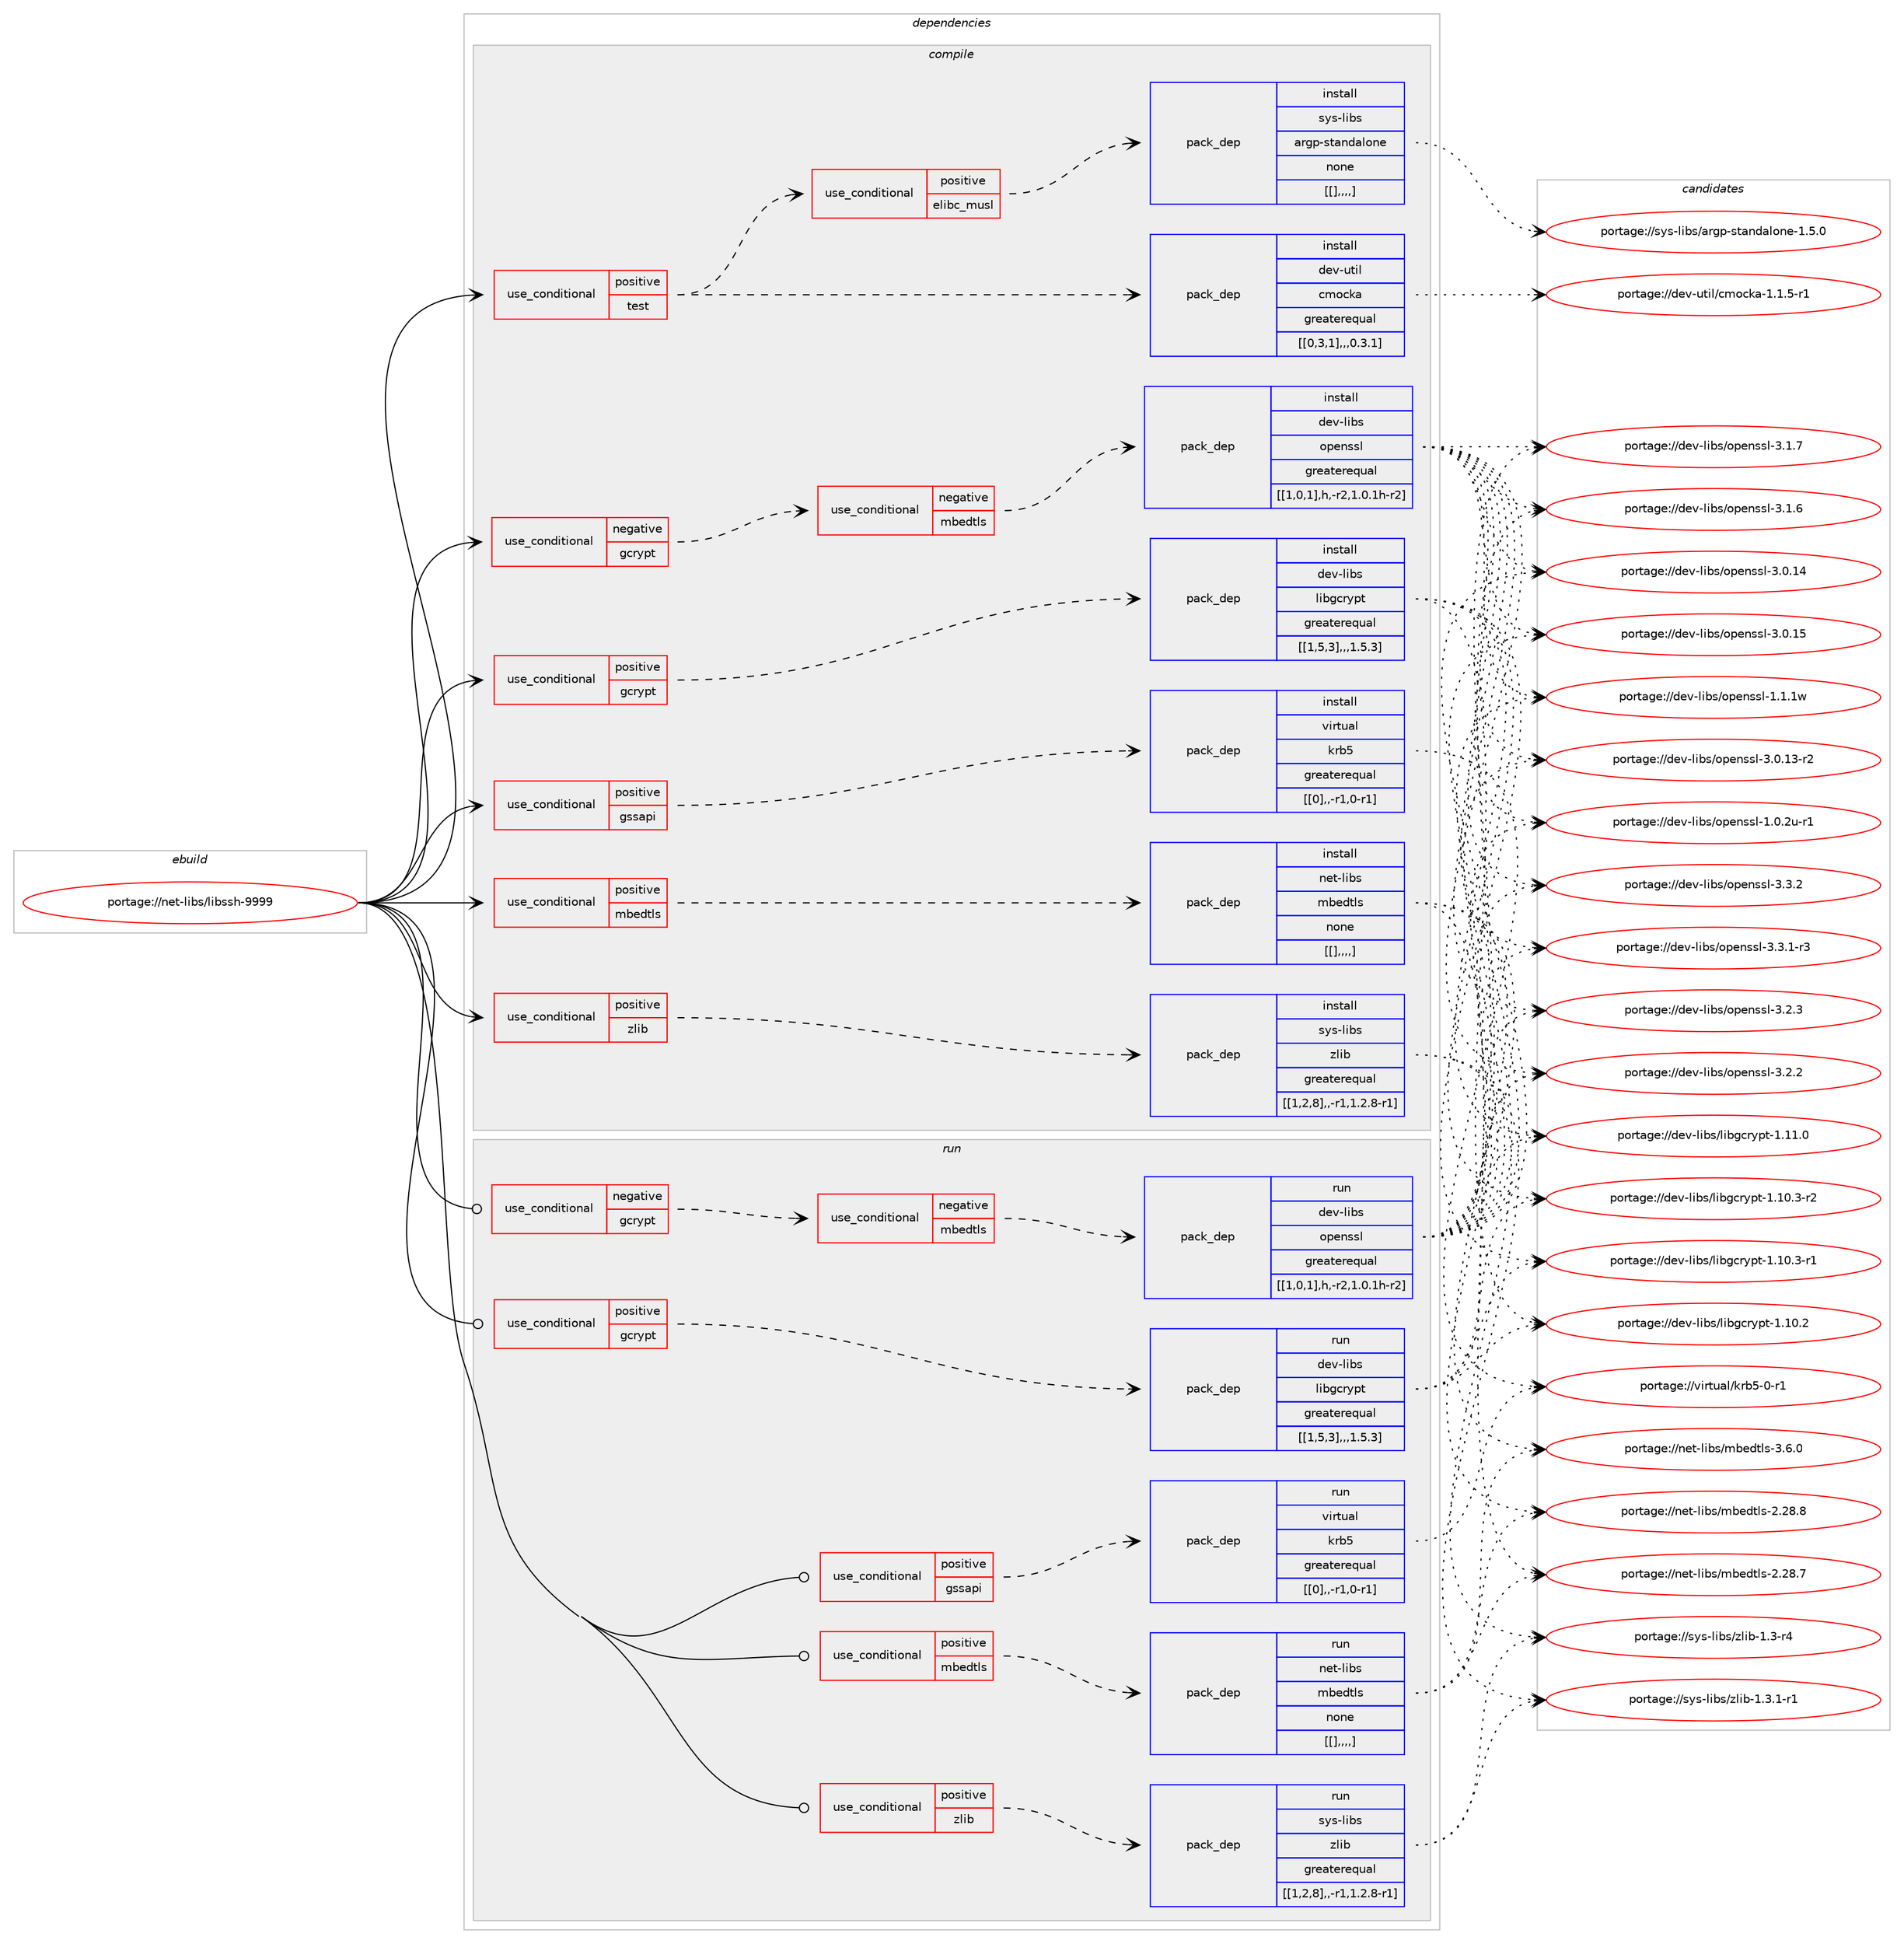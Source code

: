 digraph prolog {

# *************
# Graph options
# *************

newrank=true;
concentrate=true;
compound=true;
graph [rankdir=LR,fontname=Helvetica,fontsize=10,ranksep=1.5];#, ranksep=2.5, nodesep=0.2];
edge  [arrowhead=vee];
node  [fontname=Helvetica,fontsize=10];

# **********
# The ebuild
# **********

subgraph cluster_leftcol {
color=gray;
label=<<i>ebuild</i>>;
id [label="portage://net-libs/libssh-9999", color=red, width=4, href="../net-libs/libssh-9999.svg"];
}

# ****************
# The dependencies
# ****************

subgraph cluster_midcol {
color=gray;
label=<<i>dependencies</i>>;
subgraph cluster_compile {
fillcolor="#eeeeee";
style=filled;
label=<<i>compile</i>>;
subgraph cond2446 {
dependency6546 [label=<<TABLE BORDER="0" CELLBORDER="1" CELLSPACING="0" CELLPADDING="4"><TR><TD ROWSPAN="3" CELLPADDING="10">use_conditional</TD></TR><TR><TD>negative</TD></TR><TR><TD>gcrypt</TD></TR></TABLE>>, shape=none, color=red];
subgraph cond2447 {
dependency6547 [label=<<TABLE BORDER="0" CELLBORDER="1" CELLSPACING="0" CELLPADDING="4"><TR><TD ROWSPAN="3" CELLPADDING="10">use_conditional</TD></TR><TR><TD>negative</TD></TR><TR><TD>mbedtls</TD></TR></TABLE>>, shape=none, color=red];
subgraph pack4085 {
dependency6548 [label=<<TABLE BORDER="0" CELLBORDER="1" CELLSPACING="0" CELLPADDING="4" WIDTH="220"><TR><TD ROWSPAN="6" CELLPADDING="30">pack_dep</TD></TR><TR><TD WIDTH="110">install</TD></TR><TR><TD>dev-libs</TD></TR><TR><TD>openssl</TD></TR><TR><TD>greaterequal</TD></TR><TR><TD>[[1,0,1],h,-r2,1.0.1h-r2]</TD></TR></TABLE>>, shape=none, color=blue];
}
dependency6547:e -> dependency6548:w [weight=20,style="dashed",arrowhead="vee"];
}
dependency6546:e -> dependency6547:w [weight=20,style="dashed",arrowhead="vee"];
}
id:e -> dependency6546:w [weight=20,style="solid",arrowhead="vee"];
subgraph cond2448 {
dependency6549 [label=<<TABLE BORDER="0" CELLBORDER="1" CELLSPACING="0" CELLPADDING="4"><TR><TD ROWSPAN="3" CELLPADDING="10">use_conditional</TD></TR><TR><TD>positive</TD></TR><TR><TD>gcrypt</TD></TR></TABLE>>, shape=none, color=red];
subgraph pack4086 {
dependency6550 [label=<<TABLE BORDER="0" CELLBORDER="1" CELLSPACING="0" CELLPADDING="4" WIDTH="220"><TR><TD ROWSPAN="6" CELLPADDING="30">pack_dep</TD></TR><TR><TD WIDTH="110">install</TD></TR><TR><TD>dev-libs</TD></TR><TR><TD>libgcrypt</TD></TR><TR><TD>greaterequal</TD></TR><TR><TD>[[1,5,3],,,1.5.3]</TD></TR></TABLE>>, shape=none, color=blue];
}
dependency6549:e -> dependency6550:w [weight=20,style="dashed",arrowhead="vee"];
}
id:e -> dependency6549:w [weight=20,style="solid",arrowhead="vee"];
subgraph cond2449 {
dependency6551 [label=<<TABLE BORDER="0" CELLBORDER="1" CELLSPACING="0" CELLPADDING="4"><TR><TD ROWSPAN="3" CELLPADDING="10">use_conditional</TD></TR><TR><TD>positive</TD></TR><TR><TD>gssapi</TD></TR></TABLE>>, shape=none, color=red];
subgraph pack4087 {
dependency6552 [label=<<TABLE BORDER="0" CELLBORDER="1" CELLSPACING="0" CELLPADDING="4" WIDTH="220"><TR><TD ROWSPAN="6" CELLPADDING="30">pack_dep</TD></TR><TR><TD WIDTH="110">install</TD></TR><TR><TD>virtual</TD></TR><TR><TD>krb5</TD></TR><TR><TD>greaterequal</TD></TR><TR><TD>[[0],,-r1,0-r1]</TD></TR></TABLE>>, shape=none, color=blue];
}
dependency6551:e -> dependency6552:w [weight=20,style="dashed",arrowhead="vee"];
}
id:e -> dependency6551:w [weight=20,style="solid",arrowhead="vee"];
subgraph cond2450 {
dependency6553 [label=<<TABLE BORDER="0" CELLBORDER="1" CELLSPACING="0" CELLPADDING="4"><TR><TD ROWSPAN="3" CELLPADDING="10">use_conditional</TD></TR><TR><TD>positive</TD></TR><TR><TD>mbedtls</TD></TR></TABLE>>, shape=none, color=red];
subgraph pack4088 {
dependency6554 [label=<<TABLE BORDER="0" CELLBORDER="1" CELLSPACING="0" CELLPADDING="4" WIDTH="220"><TR><TD ROWSPAN="6" CELLPADDING="30">pack_dep</TD></TR><TR><TD WIDTH="110">install</TD></TR><TR><TD>net-libs</TD></TR><TR><TD>mbedtls</TD></TR><TR><TD>none</TD></TR><TR><TD>[[],,,,]</TD></TR></TABLE>>, shape=none, color=blue];
}
dependency6553:e -> dependency6554:w [weight=20,style="dashed",arrowhead="vee"];
}
id:e -> dependency6553:w [weight=20,style="solid",arrowhead="vee"];
subgraph cond2451 {
dependency6555 [label=<<TABLE BORDER="0" CELLBORDER="1" CELLSPACING="0" CELLPADDING="4"><TR><TD ROWSPAN="3" CELLPADDING="10">use_conditional</TD></TR><TR><TD>positive</TD></TR><TR><TD>test</TD></TR></TABLE>>, shape=none, color=red];
subgraph pack4089 {
dependency6556 [label=<<TABLE BORDER="0" CELLBORDER="1" CELLSPACING="0" CELLPADDING="4" WIDTH="220"><TR><TD ROWSPAN="6" CELLPADDING="30">pack_dep</TD></TR><TR><TD WIDTH="110">install</TD></TR><TR><TD>dev-util</TD></TR><TR><TD>cmocka</TD></TR><TR><TD>greaterequal</TD></TR><TR><TD>[[0,3,1],,,0.3.1]</TD></TR></TABLE>>, shape=none, color=blue];
}
dependency6555:e -> dependency6556:w [weight=20,style="dashed",arrowhead="vee"];
subgraph cond2452 {
dependency6557 [label=<<TABLE BORDER="0" CELLBORDER="1" CELLSPACING="0" CELLPADDING="4"><TR><TD ROWSPAN="3" CELLPADDING="10">use_conditional</TD></TR><TR><TD>positive</TD></TR><TR><TD>elibc_musl</TD></TR></TABLE>>, shape=none, color=red];
subgraph pack4090 {
dependency6558 [label=<<TABLE BORDER="0" CELLBORDER="1" CELLSPACING="0" CELLPADDING="4" WIDTH="220"><TR><TD ROWSPAN="6" CELLPADDING="30">pack_dep</TD></TR><TR><TD WIDTH="110">install</TD></TR><TR><TD>sys-libs</TD></TR><TR><TD>argp-standalone</TD></TR><TR><TD>none</TD></TR><TR><TD>[[],,,,]</TD></TR></TABLE>>, shape=none, color=blue];
}
dependency6557:e -> dependency6558:w [weight=20,style="dashed",arrowhead="vee"];
}
dependency6555:e -> dependency6557:w [weight=20,style="dashed",arrowhead="vee"];
}
id:e -> dependency6555:w [weight=20,style="solid",arrowhead="vee"];
subgraph cond2453 {
dependency6559 [label=<<TABLE BORDER="0" CELLBORDER="1" CELLSPACING="0" CELLPADDING="4"><TR><TD ROWSPAN="3" CELLPADDING="10">use_conditional</TD></TR><TR><TD>positive</TD></TR><TR><TD>zlib</TD></TR></TABLE>>, shape=none, color=red];
subgraph pack4091 {
dependency6560 [label=<<TABLE BORDER="0" CELLBORDER="1" CELLSPACING="0" CELLPADDING="4" WIDTH="220"><TR><TD ROWSPAN="6" CELLPADDING="30">pack_dep</TD></TR><TR><TD WIDTH="110">install</TD></TR><TR><TD>sys-libs</TD></TR><TR><TD>zlib</TD></TR><TR><TD>greaterequal</TD></TR><TR><TD>[[1,2,8],,-r1,1.2.8-r1]</TD></TR></TABLE>>, shape=none, color=blue];
}
dependency6559:e -> dependency6560:w [weight=20,style="dashed",arrowhead="vee"];
}
id:e -> dependency6559:w [weight=20,style="solid",arrowhead="vee"];
}
subgraph cluster_compileandrun {
fillcolor="#eeeeee";
style=filled;
label=<<i>compile and run</i>>;
}
subgraph cluster_run {
fillcolor="#eeeeee";
style=filled;
label=<<i>run</i>>;
subgraph cond2454 {
dependency6561 [label=<<TABLE BORDER="0" CELLBORDER="1" CELLSPACING="0" CELLPADDING="4"><TR><TD ROWSPAN="3" CELLPADDING="10">use_conditional</TD></TR><TR><TD>negative</TD></TR><TR><TD>gcrypt</TD></TR></TABLE>>, shape=none, color=red];
subgraph cond2455 {
dependency6562 [label=<<TABLE BORDER="0" CELLBORDER="1" CELLSPACING="0" CELLPADDING="4"><TR><TD ROWSPAN="3" CELLPADDING="10">use_conditional</TD></TR><TR><TD>negative</TD></TR><TR><TD>mbedtls</TD></TR></TABLE>>, shape=none, color=red];
subgraph pack4092 {
dependency6563 [label=<<TABLE BORDER="0" CELLBORDER="1" CELLSPACING="0" CELLPADDING="4" WIDTH="220"><TR><TD ROWSPAN="6" CELLPADDING="30">pack_dep</TD></TR><TR><TD WIDTH="110">run</TD></TR><TR><TD>dev-libs</TD></TR><TR><TD>openssl</TD></TR><TR><TD>greaterequal</TD></TR><TR><TD>[[1,0,1],h,-r2,1.0.1h-r2]</TD></TR></TABLE>>, shape=none, color=blue];
}
dependency6562:e -> dependency6563:w [weight=20,style="dashed",arrowhead="vee"];
}
dependency6561:e -> dependency6562:w [weight=20,style="dashed",arrowhead="vee"];
}
id:e -> dependency6561:w [weight=20,style="solid",arrowhead="odot"];
subgraph cond2456 {
dependency6564 [label=<<TABLE BORDER="0" CELLBORDER="1" CELLSPACING="0" CELLPADDING="4"><TR><TD ROWSPAN="3" CELLPADDING="10">use_conditional</TD></TR><TR><TD>positive</TD></TR><TR><TD>gcrypt</TD></TR></TABLE>>, shape=none, color=red];
subgraph pack4093 {
dependency6565 [label=<<TABLE BORDER="0" CELLBORDER="1" CELLSPACING="0" CELLPADDING="4" WIDTH="220"><TR><TD ROWSPAN="6" CELLPADDING="30">pack_dep</TD></TR><TR><TD WIDTH="110">run</TD></TR><TR><TD>dev-libs</TD></TR><TR><TD>libgcrypt</TD></TR><TR><TD>greaterequal</TD></TR><TR><TD>[[1,5,3],,,1.5.3]</TD></TR></TABLE>>, shape=none, color=blue];
}
dependency6564:e -> dependency6565:w [weight=20,style="dashed",arrowhead="vee"];
}
id:e -> dependency6564:w [weight=20,style="solid",arrowhead="odot"];
subgraph cond2457 {
dependency6566 [label=<<TABLE BORDER="0" CELLBORDER="1" CELLSPACING="0" CELLPADDING="4"><TR><TD ROWSPAN="3" CELLPADDING="10">use_conditional</TD></TR><TR><TD>positive</TD></TR><TR><TD>gssapi</TD></TR></TABLE>>, shape=none, color=red];
subgraph pack4094 {
dependency6567 [label=<<TABLE BORDER="0" CELLBORDER="1" CELLSPACING="0" CELLPADDING="4" WIDTH="220"><TR><TD ROWSPAN="6" CELLPADDING="30">pack_dep</TD></TR><TR><TD WIDTH="110">run</TD></TR><TR><TD>virtual</TD></TR><TR><TD>krb5</TD></TR><TR><TD>greaterequal</TD></TR><TR><TD>[[0],,-r1,0-r1]</TD></TR></TABLE>>, shape=none, color=blue];
}
dependency6566:e -> dependency6567:w [weight=20,style="dashed",arrowhead="vee"];
}
id:e -> dependency6566:w [weight=20,style="solid",arrowhead="odot"];
subgraph cond2458 {
dependency6568 [label=<<TABLE BORDER="0" CELLBORDER="1" CELLSPACING="0" CELLPADDING="4"><TR><TD ROWSPAN="3" CELLPADDING="10">use_conditional</TD></TR><TR><TD>positive</TD></TR><TR><TD>mbedtls</TD></TR></TABLE>>, shape=none, color=red];
subgraph pack4095 {
dependency6569 [label=<<TABLE BORDER="0" CELLBORDER="1" CELLSPACING="0" CELLPADDING="4" WIDTH="220"><TR><TD ROWSPAN="6" CELLPADDING="30">pack_dep</TD></TR><TR><TD WIDTH="110">run</TD></TR><TR><TD>net-libs</TD></TR><TR><TD>mbedtls</TD></TR><TR><TD>none</TD></TR><TR><TD>[[],,,,]</TD></TR></TABLE>>, shape=none, color=blue];
}
dependency6568:e -> dependency6569:w [weight=20,style="dashed",arrowhead="vee"];
}
id:e -> dependency6568:w [weight=20,style="solid",arrowhead="odot"];
subgraph cond2459 {
dependency6570 [label=<<TABLE BORDER="0" CELLBORDER="1" CELLSPACING="0" CELLPADDING="4"><TR><TD ROWSPAN="3" CELLPADDING="10">use_conditional</TD></TR><TR><TD>positive</TD></TR><TR><TD>zlib</TD></TR></TABLE>>, shape=none, color=red];
subgraph pack4096 {
dependency6571 [label=<<TABLE BORDER="0" CELLBORDER="1" CELLSPACING="0" CELLPADDING="4" WIDTH="220"><TR><TD ROWSPAN="6" CELLPADDING="30">pack_dep</TD></TR><TR><TD WIDTH="110">run</TD></TR><TR><TD>sys-libs</TD></TR><TR><TD>zlib</TD></TR><TR><TD>greaterequal</TD></TR><TR><TD>[[1,2,8],,-r1,1.2.8-r1]</TD></TR></TABLE>>, shape=none, color=blue];
}
dependency6570:e -> dependency6571:w [weight=20,style="dashed",arrowhead="vee"];
}
id:e -> dependency6570:w [weight=20,style="solid",arrowhead="odot"];
}
}

# **************
# The candidates
# **************

subgraph cluster_choices {
rank=same;
color=gray;
label=<<i>candidates</i>>;

subgraph choice4085 {
color=black;
nodesep=1;
choice100101118451081059811547111112101110115115108455146514650 [label="portage://dev-libs/openssl-3.3.2", color=red, width=4,href="../dev-libs/openssl-3.3.2.svg"];
choice1001011184510810598115471111121011101151151084551465146494511451 [label="portage://dev-libs/openssl-3.3.1-r3", color=red, width=4,href="../dev-libs/openssl-3.3.1-r3.svg"];
choice100101118451081059811547111112101110115115108455146504651 [label="portage://dev-libs/openssl-3.2.3", color=red, width=4,href="../dev-libs/openssl-3.2.3.svg"];
choice100101118451081059811547111112101110115115108455146504650 [label="portage://dev-libs/openssl-3.2.2", color=red, width=4,href="../dev-libs/openssl-3.2.2.svg"];
choice100101118451081059811547111112101110115115108455146494655 [label="portage://dev-libs/openssl-3.1.7", color=red, width=4,href="../dev-libs/openssl-3.1.7.svg"];
choice100101118451081059811547111112101110115115108455146494654 [label="portage://dev-libs/openssl-3.1.6", color=red, width=4,href="../dev-libs/openssl-3.1.6.svg"];
choice10010111845108105981154711111210111011511510845514648464953 [label="portage://dev-libs/openssl-3.0.15", color=red, width=4,href="../dev-libs/openssl-3.0.15.svg"];
choice10010111845108105981154711111210111011511510845514648464952 [label="portage://dev-libs/openssl-3.0.14", color=red, width=4,href="../dev-libs/openssl-3.0.14.svg"];
choice100101118451081059811547111112101110115115108455146484649514511450 [label="portage://dev-libs/openssl-3.0.13-r2", color=red, width=4,href="../dev-libs/openssl-3.0.13-r2.svg"];
choice100101118451081059811547111112101110115115108454946494649119 [label="portage://dev-libs/openssl-1.1.1w", color=red, width=4,href="../dev-libs/openssl-1.1.1w.svg"];
choice1001011184510810598115471111121011101151151084549464846501174511449 [label="portage://dev-libs/openssl-1.0.2u-r1", color=red, width=4,href="../dev-libs/openssl-1.0.2u-r1.svg"];
dependency6548:e -> choice100101118451081059811547111112101110115115108455146514650:w [style=dotted,weight="100"];
dependency6548:e -> choice1001011184510810598115471111121011101151151084551465146494511451:w [style=dotted,weight="100"];
dependency6548:e -> choice100101118451081059811547111112101110115115108455146504651:w [style=dotted,weight="100"];
dependency6548:e -> choice100101118451081059811547111112101110115115108455146504650:w [style=dotted,weight="100"];
dependency6548:e -> choice100101118451081059811547111112101110115115108455146494655:w [style=dotted,weight="100"];
dependency6548:e -> choice100101118451081059811547111112101110115115108455146494654:w [style=dotted,weight="100"];
dependency6548:e -> choice10010111845108105981154711111210111011511510845514648464953:w [style=dotted,weight="100"];
dependency6548:e -> choice10010111845108105981154711111210111011511510845514648464952:w [style=dotted,weight="100"];
dependency6548:e -> choice100101118451081059811547111112101110115115108455146484649514511450:w [style=dotted,weight="100"];
dependency6548:e -> choice100101118451081059811547111112101110115115108454946494649119:w [style=dotted,weight="100"];
dependency6548:e -> choice1001011184510810598115471111121011101151151084549464846501174511449:w [style=dotted,weight="100"];
}
subgraph choice4086 {
color=black;
nodesep=1;
choice100101118451081059811547108105981039911412111211645494649494648 [label="portage://dev-libs/libgcrypt-1.11.0", color=red, width=4,href="../dev-libs/libgcrypt-1.11.0.svg"];
choice1001011184510810598115471081059810399114121112116454946494846514511450 [label="portage://dev-libs/libgcrypt-1.10.3-r2", color=red, width=4,href="../dev-libs/libgcrypt-1.10.3-r2.svg"];
choice1001011184510810598115471081059810399114121112116454946494846514511449 [label="portage://dev-libs/libgcrypt-1.10.3-r1", color=red, width=4,href="../dev-libs/libgcrypt-1.10.3-r1.svg"];
choice100101118451081059811547108105981039911412111211645494649484650 [label="portage://dev-libs/libgcrypt-1.10.2", color=red, width=4,href="../dev-libs/libgcrypt-1.10.2.svg"];
dependency6550:e -> choice100101118451081059811547108105981039911412111211645494649494648:w [style=dotted,weight="100"];
dependency6550:e -> choice1001011184510810598115471081059810399114121112116454946494846514511450:w [style=dotted,weight="100"];
dependency6550:e -> choice1001011184510810598115471081059810399114121112116454946494846514511449:w [style=dotted,weight="100"];
dependency6550:e -> choice100101118451081059811547108105981039911412111211645494649484650:w [style=dotted,weight="100"];
}
subgraph choice4087 {
color=black;
nodesep=1;
choice1181051141161179710847107114985345484511449 [label="portage://virtual/krb5-0-r1", color=red, width=4,href="../virtual/krb5-0-r1.svg"];
dependency6552:e -> choice1181051141161179710847107114985345484511449:w [style=dotted,weight="100"];
}
subgraph choice4088 {
color=black;
nodesep=1;
choice11010111645108105981154710998101100116108115455146544648 [label="portage://net-libs/mbedtls-3.6.0", color=red, width=4,href="../net-libs/mbedtls-3.6.0.svg"];
choice1101011164510810598115471099810110011610811545504650564656 [label="portage://net-libs/mbedtls-2.28.8", color=red, width=4,href="../net-libs/mbedtls-2.28.8.svg"];
choice1101011164510810598115471099810110011610811545504650564655 [label="portage://net-libs/mbedtls-2.28.7", color=red, width=4,href="../net-libs/mbedtls-2.28.7.svg"];
dependency6554:e -> choice11010111645108105981154710998101100116108115455146544648:w [style=dotted,weight="100"];
dependency6554:e -> choice1101011164510810598115471099810110011610811545504650564656:w [style=dotted,weight="100"];
dependency6554:e -> choice1101011164510810598115471099810110011610811545504650564655:w [style=dotted,weight="100"];
}
subgraph choice4089 {
color=black;
nodesep=1;
choice10010111845117116105108479910911199107974549464946534511449 [label="portage://dev-util/cmocka-1.1.5-r1", color=red, width=4,href="../dev-util/cmocka-1.1.5-r1.svg"];
dependency6556:e -> choice10010111845117116105108479910911199107974549464946534511449:w [style=dotted,weight="100"];
}
subgraph choice4090 {
color=black;
nodesep=1;
choice11512111545108105981154797114103112451151169711010097108111110101454946534648 [label="portage://sys-libs/argp-standalone-1.5.0", color=red, width=4,href="../sys-libs/argp-standalone-1.5.0.svg"];
dependency6558:e -> choice11512111545108105981154797114103112451151169711010097108111110101454946534648:w [style=dotted,weight="100"];
}
subgraph choice4091 {
color=black;
nodesep=1;
choice115121115451081059811547122108105984549465146494511449 [label="portage://sys-libs/zlib-1.3.1-r1", color=red, width=4,href="../sys-libs/zlib-1.3.1-r1.svg"];
choice11512111545108105981154712210810598454946514511452 [label="portage://sys-libs/zlib-1.3-r4", color=red, width=4,href="../sys-libs/zlib-1.3-r4.svg"];
dependency6560:e -> choice115121115451081059811547122108105984549465146494511449:w [style=dotted,weight="100"];
dependency6560:e -> choice11512111545108105981154712210810598454946514511452:w [style=dotted,weight="100"];
}
subgraph choice4092 {
color=black;
nodesep=1;
choice100101118451081059811547111112101110115115108455146514650 [label="portage://dev-libs/openssl-3.3.2", color=red, width=4,href="../dev-libs/openssl-3.3.2.svg"];
choice1001011184510810598115471111121011101151151084551465146494511451 [label="portage://dev-libs/openssl-3.3.1-r3", color=red, width=4,href="../dev-libs/openssl-3.3.1-r3.svg"];
choice100101118451081059811547111112101110115115108455146504651 [label="portage://dev-libs/openssl-3.2.3", color=red, width=4,href="../dev-libs/openssl-3.2.3.svg"];
choice100101118451081059811547111112101110115115108455146504650 [label="portage://dev-libs/openssl-3.2.2", color=red, width=4,href="../dev-libs/openssl-3.2.2.svg"];
choice100101118451081059811547111112101110115115108455146494655 [label="portage://dev-libs/openssl-3.1.7", color=red, width=4,href="../dev-libs/openssl-3.1.7.svg"];
choice100101118451081059811547111112101110115115108455146494654 [label="portage://dev-libs/openssl-3.1.6", color=red, width=4,href="../dev-libs/openssl-3.1.6.svg"];
choice10010111845108105981154711111210111011511510845514648464953 [label="portage://dev-libs/openssl-3.0.15", color=red, width=4,href="../dev-libs/openssl-3.0.15.svg"];
choice10010111845108105981154711111210111011511510845514648464952 [label="portage://dev-libs/openssl-3.0.14", color=red, width=4,href="../dev-libs/openssl-3.0.14.svg"];
choice100101118451081059811547111112101110115115108455146484649514511450 [label="portage://dev-libs/openssl-3.0.13-r2", color=red, width=4,href="../dev-libs/openssl-3.0.13-r2.svg"];
choice100101118451081059811547111112101110115115108454946494649119 [label="portage://dev-libs/openssl-1.1.1w", color=red, width=4,href="../dev-libs/openssl-1.1.1w.svg"];
choice1001011184510810598115471111121011101151151084549464846501174511449 [label="portage://dev-libs/openssl-1.0.2u-r1", color=red, width=4,href="../dev-libs/openssl-1.0.2u-r1.svg"];
dependency6563:e -> choice100101118451081059811547111112101110115115108455146514650:w [style=dotted,weight="100"];
dependency6563:e -> choice1001011184510810598115471111121011101151151084551465146494511451:w [style=dotted,weight="100"];
dependency6563:e -> choice100101118451081059811547111112101110115115108455146504651:w [style=dotted,weight="100"];
dependency6563:e -> choice100101118451081059811547111112101110115115108455146504650:w [style=dotted,weight="100"];
dependency6563:e -> choice100101118451081059811547111112101110115115108455146494655:w [style=dotted,weight="100"];
dependency6563:e -> choice100101118451081059811547111112101110115115108455146494654:w [style=dotted,weight="100"];
dependency6563:e -> choice10010111845108105981154711111210111011511510845514648464953:w [style=dotted,weight="100"];
dependency6563:e -> choice10010111845108105981154711111210111011511510845514648464952:w [style=dotted,weight="100"];
dependency6563:e -> choice100101118451081059811547111112101110115115108455146484649514511450:w [style=dotted,weight="100"];
dependency6563:e -> choice100101118451081059811547111112101110115115108454946494649119:w [style=dotted,weight="100"];
dependency6563:e -> choice1001011184510810598115471111121011101151151084549464846501174511449:w [style=dotted,weight="100"];
}
subgraph choice4093 {
color=black;
nodesep=1;
choice100101118451081059811547108105981039911412111211645494649494648 [label="portage://dev-libs/libgcrypt-1.11.0", color=red, width=4,href="../dev-libs/libgcrypt-1.11.0.svg"];
choice1001011184510810598115471081059810399114121112116454946494846514511450 [label="portage://dev-libs/libgcrypt-1.10.3-r2", color=red, width=4,href="../dev-libs/libgcrypt-1.10.3-r2.svg"];
choice1001011184510810598115471081059810399114121112116454946494846514511449 [label="portage://dev-libs/libgcrypt-1.10.3-r1", color=red, width=4,href="../dev-libs/libgcrypt-1.10.3-r1.svg"];
choice100101118451081059811547108105981039911412111211645494649484650 [label="portage://dev-libs/libgcrypt-1.10.2", color=red, width=4,href="../dev-libs/libgcrypt-1.10.2.svg"];
dependency6565:e -> choice100101118451081059811547108105981039911412111211645494649494648:w [style=dotted,weight="100"];
dependency6565:e -> choice1001011184510810598115471081059810399114121112116454946494846514511450:w [style=dotted,weight="100"];
dependency6565:e -> choice1001011184510810598115471081059810399114121112116454946494846514511449:w [style=dotted,weight="100"];
dependency6565:e -> choice100101118451081059811547108105981039911412111211645494649484650:w [style=dotted,weight="100"];
}
subgraph choice4094 {
color=black;
nodesep=1;
choice1181051141161179710847107114985345484511449 [label="portage://virtual/krb5-0-r1", color=red, width=4,href="../virtual/krb5-0-r1.svg"];
dependency6567:e -> choice1181051141161179710847107114985345484511449:w [style=dotted,weight="100"];
}
subgraph choice4095 {
color=black;
nodesep=1;
choice11010111645108105981154710998101100116108115455146544648 [label="portage://net-libs/mbedtls-3.6.0", color=red, width=4,href="../net-libs/mbedtls-3.6.0.svg"];
choice1101011164510810598115471099810110011610811545504650564656 [label="portage://net-libs/mbedtls-2.28.8", color=red, width=4,href="../net-libs/mbedtls-2.28.8.svg"];
choice1101011164510810598115471099810110011610811545504650564655 [label="portage://net-libs/mbedtls-2.28.7", color=red, width=4,href="../net-libs/mbedtls-2.28.7.svg"];
dependency6569:e -> choice11010111645108105981154710998101100116108115455146544648:w [style=dotted,weight="100"];
dependency6569:e -> choice1101011164510810598115471099810110011610811545504650564656:w [style=dotted,weight="100"];
dependency6569:e -> choice1101011164510810598115471099810110011610811545504650564655:w [style=dotted,weight="100"];
}
subgraph choice4096 {
color=black;
nodesep=1;
choice115121115451081059811547122108105984549465146494511449 [label="portage://sys-libs/zlib-1.3.1-r1", color=red, width=4,href="../sys-libs/zlib-1.3.1-r1.svg"];
choice11512111545108105981154712210810598454946514511452 [label="portage://sys-libs/zlib-1.3-r4", color=red, width=4,href="../sys-libs/zlib-1.3-r4.svg"];
dependency6571:e -> choice115121115451081059811547122108105984549465146494511449:w [style=dotted,weight="100"];
dependency6571:e -> choice11512111545108105981154712210810598454946514511452:w [style=dotted,weight="100"];
}
}

}
